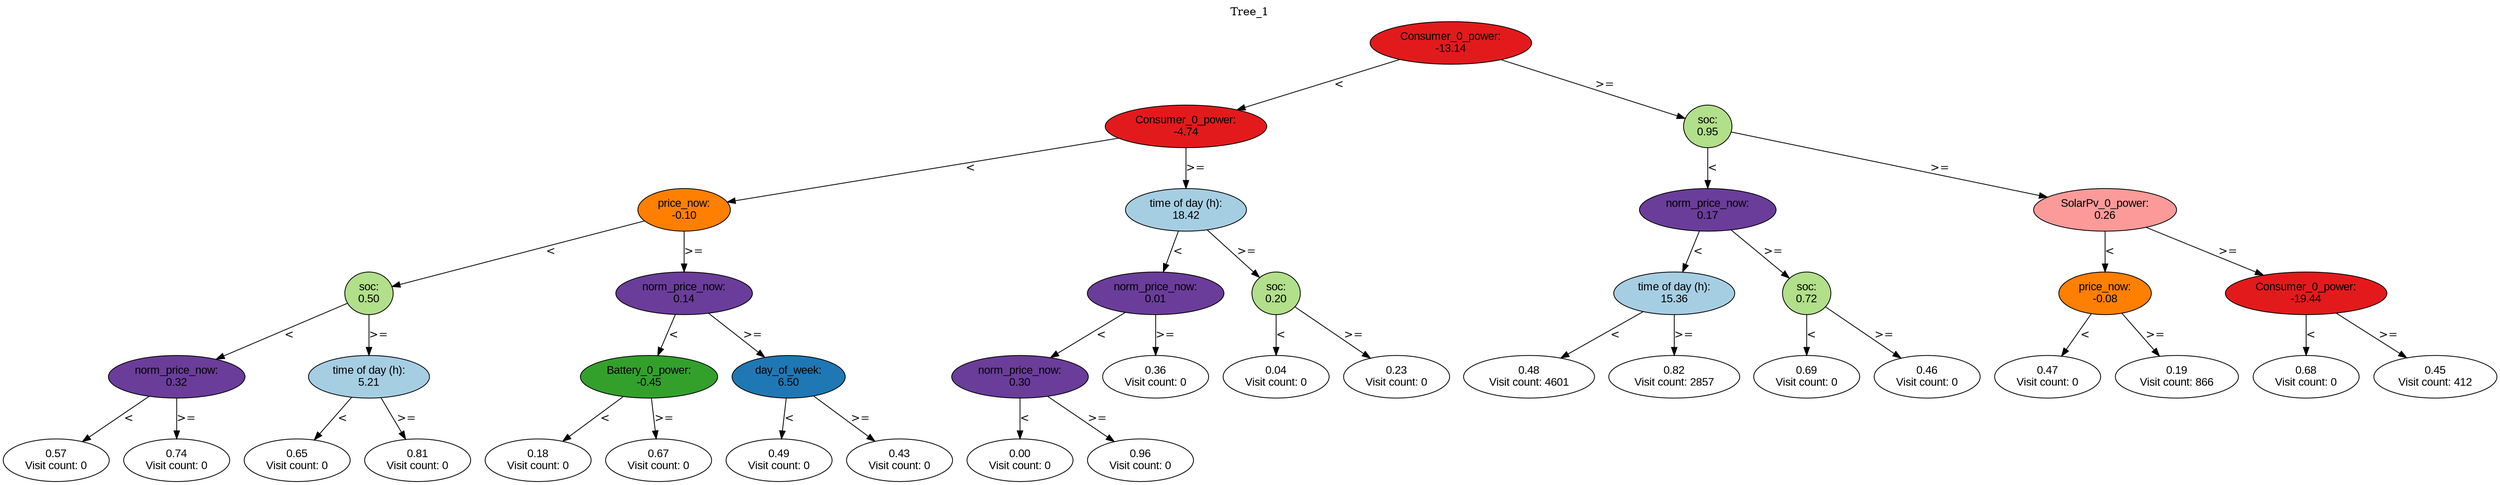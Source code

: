 digraph BST {
    node [fontname="Arial" style=filled colorscheme=paired12];
    0 [ label = "Consumer_0_power:
-13.14" fillcolor=6];
    1 [ label = "Consumer_0_power:
-4.74" fillcolor=6];
    2 [ label = "price_now:
-0.10" fillcolor=8];
    3 [ label = "soc:
0.50" fillcolor=3];
    4 [ label = "norm_price_now:
0.32" fillcolor=10];
    5 [ label = "0.57
Visit count: 0" fillcolor=white];
    6 [ label = "0.74
Visit count: 0" fillcolor=white];
    7 [ label = "time of day (h):
5.21" fillcolor=1];
    8 [ label = "0.65
Visit count: 0" fillcolor=white];
    9 [ label = "0.81
Visit count: 0" fillcolor=white];
    10 [ label = "norm_price_now:
0.14" fillcolor=10];
    11 [ label = "Battery_0_power:
-0.45" fillcolor=4];
    12 [ label = "0.18
Visit count: 0" fillcolor=white];
    13 [ label = "0.67
Visit count: 0" fillcolor=white];
    14 [ label = "day_of_week:
6.50" fillcolor=2];
    15 [ label = "0.49
Visit count: 0" fillcolor=white];
    16 [ label = "0.43
Visit count: 0" fillcolor=white];
    17 [ label = "time of day (h):
18.42" fillcolor=1];
    18 [ label = "norm_price_now:
0.01" fillcolor=10];
    19 [ label = "norm_price_now:
0.30" fillcolor=10];
    20 [ label = "0.00
Visit count: 0" fillcolor=white];
    21 [ label = "0.96
Visit count: 0" fillcolor=white];
    22 [ label = "0.36
Visit count: 0" fillcolor=white];
    23 [ label = "soc:
0.20" fillcolor=3];
    24 [ label = "0.04
Visit count: 0" fillcolor=white];
    25 [ label = "0.23
Visit count: 0" fillcolor=white];
    26 [ label = "soc:
0.95" fillcolor=3];
    27 [ label = "norm_price_now:
0.17" fillcolor=10];
    28 [ label = "time of day (h):
15.36" fillcolor=1];
    29 [ label = "0.48
Visit count: 4601" fillcolor=white];
    30 [ label = "0.82
Visit count: 2857" fillcolor=white];
    31 [ label = "soc:
0.72" fillcolor=3];
    32 [ label = "0.69
Visit count: 0" fillcolor=white];
    33 [ label = "0.46
Visit count: 0" fillcolor=white];
    34 [ label = "SolarPv_0_power:
0.26" fillcolor=5];
    35 [ label = "price_now:
-0.08" fillcolor=8];
    36 [ label = "0.47
Visit count: 0" fillcolor=white];
    37 [ label = "0.19
Visit count: 866" fillcolor=white];
    38 [ label = "Consumer_0_power:
-19.44" fillcolor=6];
    39 [ label = "0.68
Visit count: 0" fillcolor=white];
    40 [ label = "0.45
Visit count: 412" fillcolor=white];

    0  -> 1[ label = "<"];
    0  -> 26[ label = ">="];
    1  -> 2[ label = "<"];
    1  -> 17[ label = ">="];
    2  -> 3[ label = "<"];
    2  -> 10[ label = ">="];
    3  -> 4[ label = "<"];
    3  -> 7[ label = ">="];
    4  -> 5[ label = "<"];
    4  -> 6[ label = ">="];
    7  -> 8[ label = "<"];
    7  -> 9[ label = ">="];
    10  -> 11[ label = "<"];
    10  -> 14[ label = ">="];
    11  -> 12[ label = "<"];
    11  -> 13[ label = ">="];
    14  -> 15[ label = "<"];
    14  -> 16[ label = ">="];
    17  -> 18[ label = "<"];
    17  -> 23[ label = ">="];
    18  -> 19[ label = "<"];
    18  -> 22[ label = ">="];
    19  -> 20[ label = "<"];
    19  -> 21[ label = ">="];
    23  -> 24[ label = "<"];
    23  -> 25[ label = ">="];
    26  -> 27[ label = "<"];
    26  -> 34[ label = ">="];
    27  -> 28[ label = "<"];
    27  -> 31[ label = ">="];
    28  -> 29[ label = "<"];
    28  -> 30[ label = ">="];
    31  -> 32[ label = "<"];
    31  -> 33[ label = ">="];
    34  -> 35[ label = "<"];
    34  -> 38[ label = ">="];
    35  -> 36[ label = "<"];
    35  -> 37[ label = ">="];
    38  -> 39[ label = "<"];
    38  -> 40[ label = ">="];

    labelloc="t";
    label="Tree_1";
}